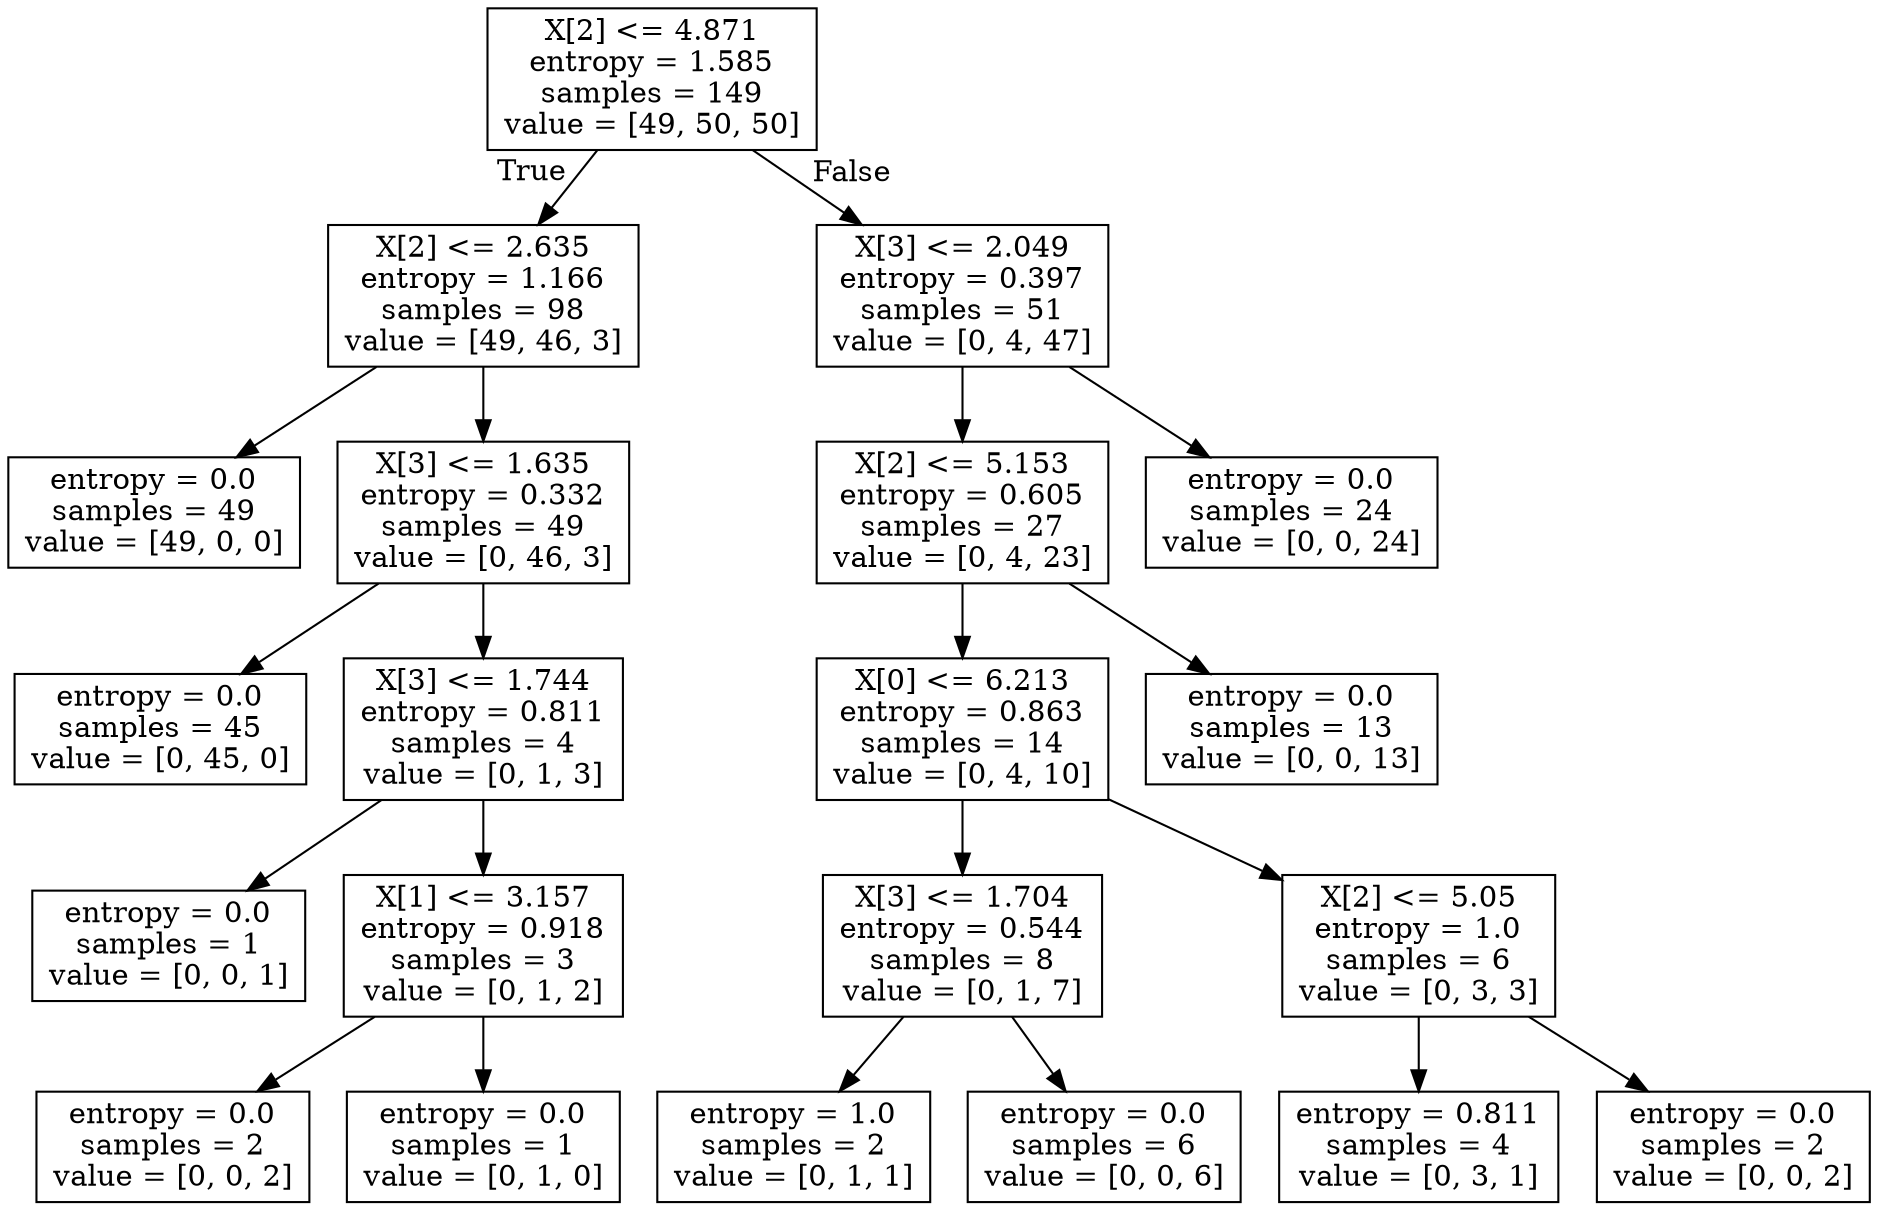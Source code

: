 digraph Tree {
node [shape=box] ;
0 [label="X[2] <= 4.871\nentropy = 1.585\nsamples = 149\nvalue = [49, 50, 50]"] ;
1 [label="X[2] <= 2.635\nentropy = 1.166\nsamples = 98\nvalue = [49, 46, 3]"] ;
0 -> 1 [labeldistance=2.5, labelangle=45, headlabel="True"] ;
2 [label="entropy = 0.0\nsamples = 49\nvalue = [49, 0, 0]"] ;
1 -> 2 ;
3 [label="X[3] <= 1.635\nentropy = 0.332\nsamples = 49\nvalue = [0, 46, 3]"] ;
1 -> 3 ;
4 [label="entropy = 0.0\nsamples = 45\nvalue = [0, 45, 0]"] ;
3 -> 4 ;
5 [label="X[3] <= 1.744\nentropy = 0.811\nsamples = 4\nvalue = [0, 1, 3]"] ;
3 -> 5 ;
6 [label="entropy = 0.0\nsamples = 1\nvalue = [0, 0, 1]"] ;
5 -> 6 ;
7 [label="X[1] <= 3.157\nentropy = 0.918\nsamples = 3\nvalue = [0, 1, 2]"] ;
5 -> 7 ;
8 [label="entropy = 0.0\nsamples = 2\nvalue = [0, 0, 2]"] ;
7 -> 8 ;
9 [label="entropy = 0.0\nsamples = 1\nvalue = [0, 1, 0]"] ;
7 -> 9 ;
10 [label="X[3] <= 2.049\nentropy = 0.397\nsamples = 51\nvalue = [0, 4, 47]"] ;
0 -> 10 [labeldistance=2.5, labelangle=-45, headlabel="False"] ;
11 [label="X[2] <= 5.153\nentropy = 0.605\nsamples = 27\nvalue = [0, 4, 23]"] ;
10 -> 11 ;
12 [label="X[0] <= 6.213\nentropy = 0.863\nsamples = 14\nvalue = [0, 4, 10]"] ;
11 -> 12 ;
13 [label="X[3] <= 1.704\nentropy = 0.544\nsamples = 8\nvalue = [0, 1, 7]"] ;
12 -> 13 ;
14 [label="entropy = 1.0\nsamples = 2\nvalue = [0, 1, 1]"] ;
13 -> 14 ;
15 [label="entropy = 0.0\nsamples = 6\nvalue = [0, 0, 6]"] ;
13 -> 15 ;
16 [label="X[2] <= 5.05\nentropy = 1.0\nsamples = 6\nvalue = [0, 3, 3]"] ;
12 -> 16 ;
17 [label="entropy = 0.811\nsamples = 4\nvalue = [0, 3, 1]"] ;
16 -> 17 ;
18 [label="entropy = 0.0\nsamples = 2\nvalue = [0, 0, 2]"] ;
16 -> 18 ;
19 [label="entropy = 0.0\nsamples = 13\nvalue = [0, 0, 13]"] ;
11 -> 19 ;
20 [label="entropy = 0.0\nsamples = 24\nvalue = [0, 0, 24]"] ;
10 -> 20 ;
}